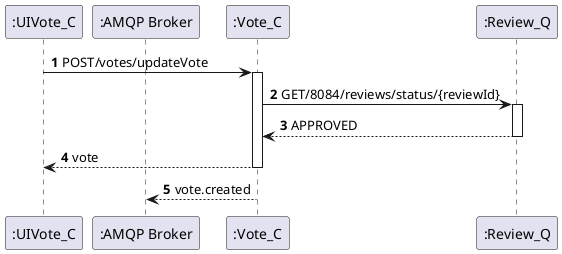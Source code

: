 @startuml
'https://plantuml.com/sequence-diagram

autoactivate on
autonumber

participant ":UIVote_C" as vote
participant ":AMQP Broker" as bro
participant ":Vote_C" as vote1
participant ":Review_Q" as Rev

vote -> vote1: POST/votes/updateVote
vote1 -> Rev: GET/8084/reviews/status/{reviewId}
Rev --> vote1 : APPROVED
vote1 --> vote: vote
vote1 -->bro: vote.created

@enduml
